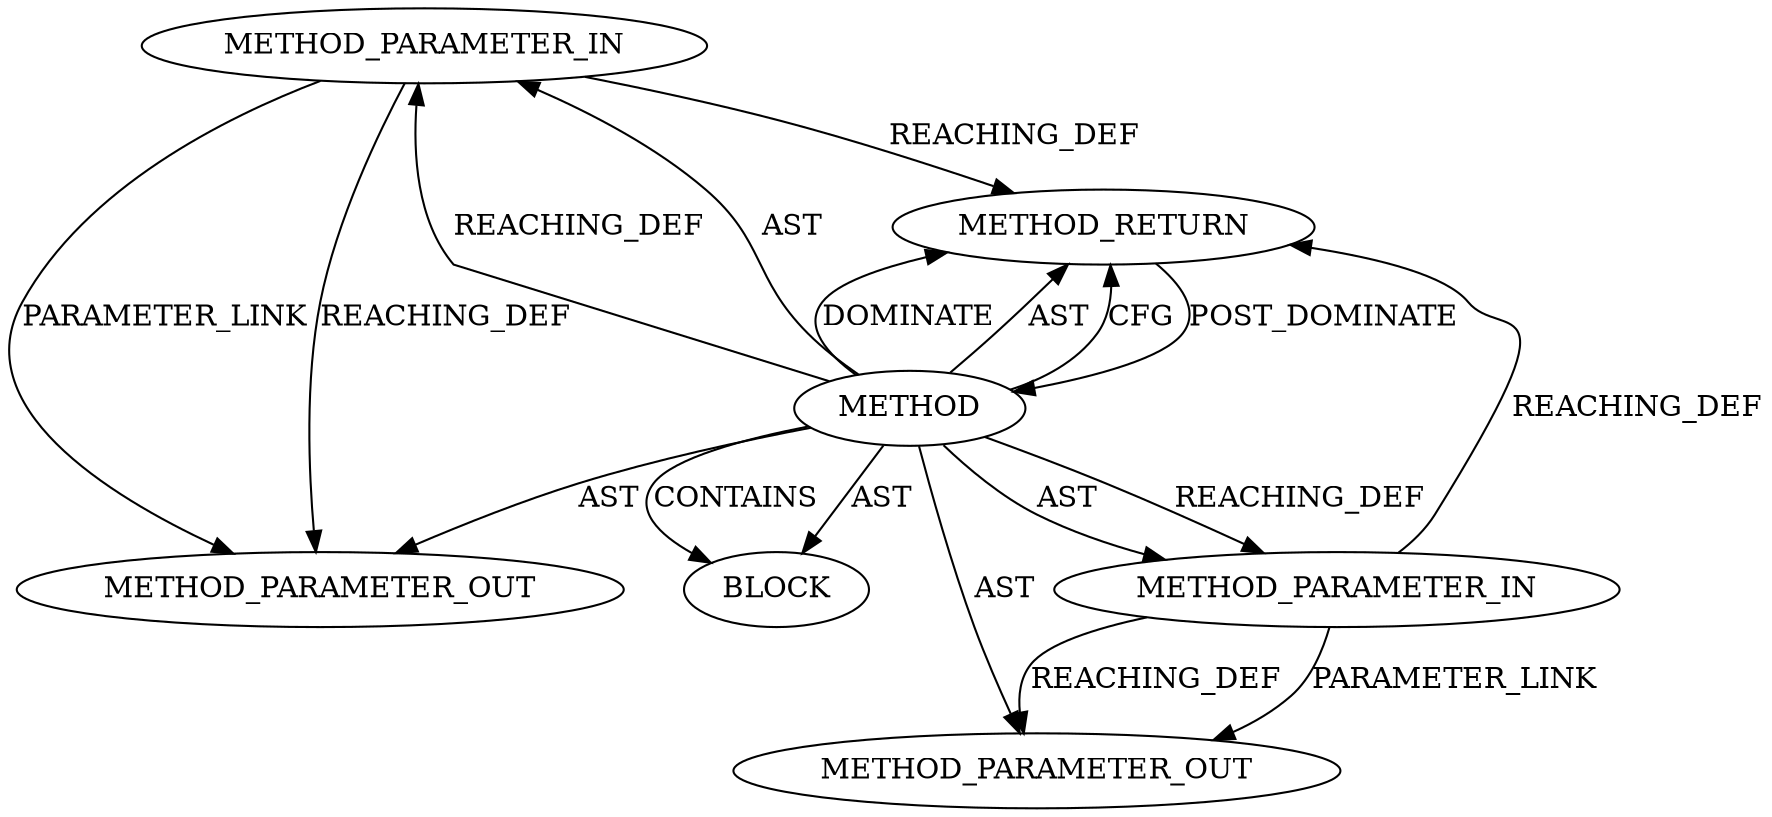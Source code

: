 digraph {
  20344 [label=METHOD_PARAMETER_IN ORDER=2 CODE="p2" IS_VARIADIC=false TYPE_FULL_NAME="ANY" EVALUATION_STRATEGY="BY_VALUE" INDEX=2 NAME="p2"]
  22145 [label=METHOD_PARAMETER_OUT ORDER=1 CODE="p1" IS_VARIADIC=false TYPE_FULL_NAME="ANY" EVALUATION_STRATEGY="BY_VALUE" INDEX=1 NAME="p1"]
  22146 [label=METHOD_PARAMETER_OUT ORDER=2 CODE="p2" IS_VARIADIC=false TYPE_FULL_NAME="ANY" EVALUATION_STRATEGY="BY_VALUE" INDEX=2 NAME="p2"]
  20346 [label=METHOD_RETURN ORDER=2 CODE="RET" TYPE_FULL_NAME="ANY" EVALUATION_STRATEGY="BY_VALUE"]
  20343 [label=METHOD_PARAMETER_IN ORDER=1 CODE="p1" IS_VARIADIC=false TYPE_FULL_NAME="ANY" EVALUATION_STRATEGY="BY_VALUE" INDEX=1 NAME="p1"]
  20345 [label=BLOCK ORDER=1 ARGUMENT_INDEX=1 CODE="<empty>" TYPE_FULL_NAME="ANY"]
  20342 [label=METHOD AST_PARENT_TYPE="NAMESPACE_BLOCK" AST_PARENT_FULL_NAME="<global>" ORDER=0 CODE="<empty>" FULL_NAME="sk_mem_uncharge" IS_EXTERNAL=true FILENAME="<empty>" SIGNATURE="" NAME="sk_mem_uncharge"]
  20342 -> 20346 [label=DOMINATE ]
  20342 -> 20345 [label=CONTAINS ]
  20343 -> 20346 [label=REACHING_DEF VARIABLE="p1"]
  20342 -> 20346 [label=AST ]
  20342 -> 20343 [label=REACHING_DEF VARIABLE=""]
  20344 -> 22146 [label=REACHING_DEF VARIABLE="p2"]
  20342 -> 20343 [label=AST ]
  20343 -> 22145 [label=PARAMETER_LINK ]
  20342 -> 20346 [label=CFG ]
  20342 -> 20345 [label=AST ]
  20344 -> 22146 [label=PARAMETER_LINK ]
  20342 -> 20344 [label=REACHING_DEF VARIABLE=""]
  20342 -> 22145 [label=AST ]
  20344 -> 20346 [label=REACHING_DEF VARIABLE="p2"]
  20342 -> 20344 [label=AST ]
  20343 -> 22145 [label=REACHING_DEF VARIABLE="p1"]
  20346 -> 20342 [label=POST_DOMINATE ]
  20342 -> 22146 [label=AST ]
}
